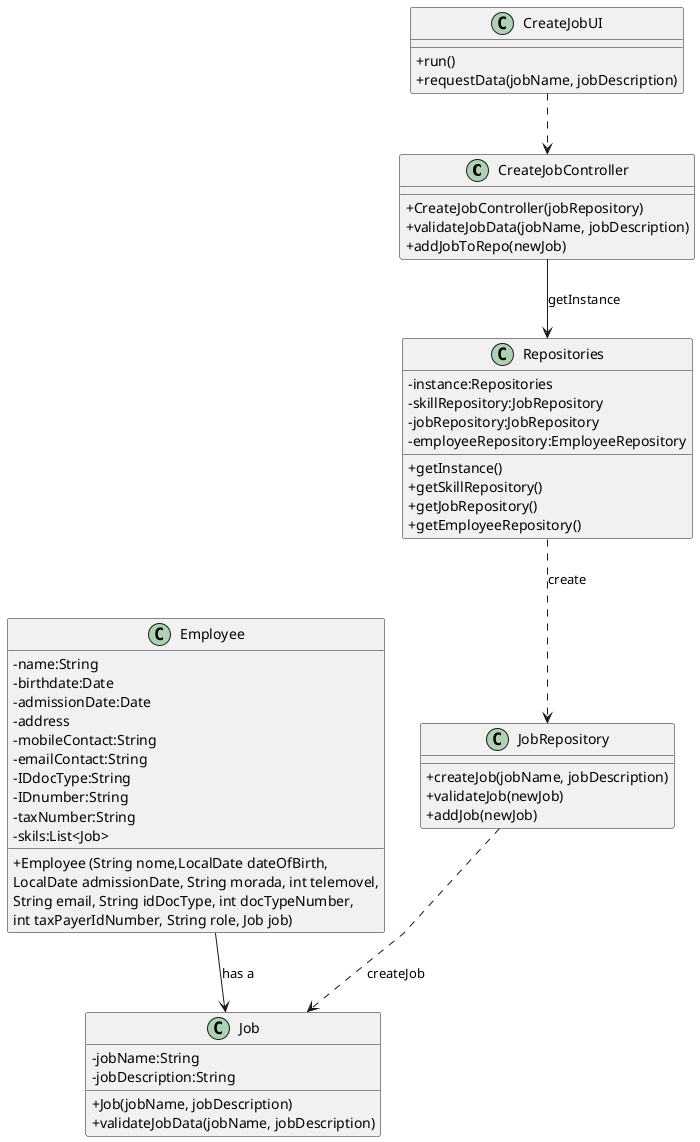 @startuml
'skinparam monochrome true
skinparam packageStyle rectangle
skinparam shadowing false
skinparam linetype polyline
'skinparam linetype orto

skinparam classAttributeIconSize 0

'left to right direction

class CreateJobController {
    + CreateJobController(jobRepository)
    + validateJobData(jobName, jobDescription)
    + addJobToRepo(newJob)

}


class CreateJobUI {
    +run()
    +requestData(jobName, jobDescription)
}



class Employee{
    -name:String
    -birthdate:Date
    -admissionDate:Date
    -address
    -mobileContact:String
    -emailContact:String
    -IDdocType:String
    -IDnumber:String
    -taxNumber:String
    -skils:List<Job>

    +Employee (String nome,LocalDate dateOfBirth,\nLocalDate admissionDate, String morada, int telemovel,\nString email, String idDocType, int docTypeNumber,\nint taxPayerIdNumber, String role, Job job)
}

class Repositories{
    - instance:Repositories
    - skillRepository:JobRepository
    - jobRepository:JobRepository
    - employeeRepository:EmployeeRepository


    + getInstance()
    + getSkillRepository()
    + getJobRepository()
    + getEmployeeRepository()
}

class JobRepository{
    + createJob(jobName, jobDescription)
    + validateJob(newJob)
    + addJob(newJob)
}

class Job {
    -jobName:String
    -jobDescription:String

    +Job(jobName, jobDescription)
    +validateJobData(jobName, jobDescription)
}

CreateJobUI ..> CreateJobController

CreateJobController -->  Repositories : getInstance
Repositories ..> JobRepository : create
JobRepository ..> Job : createJob
Employee --> Job : has a

@enduml
